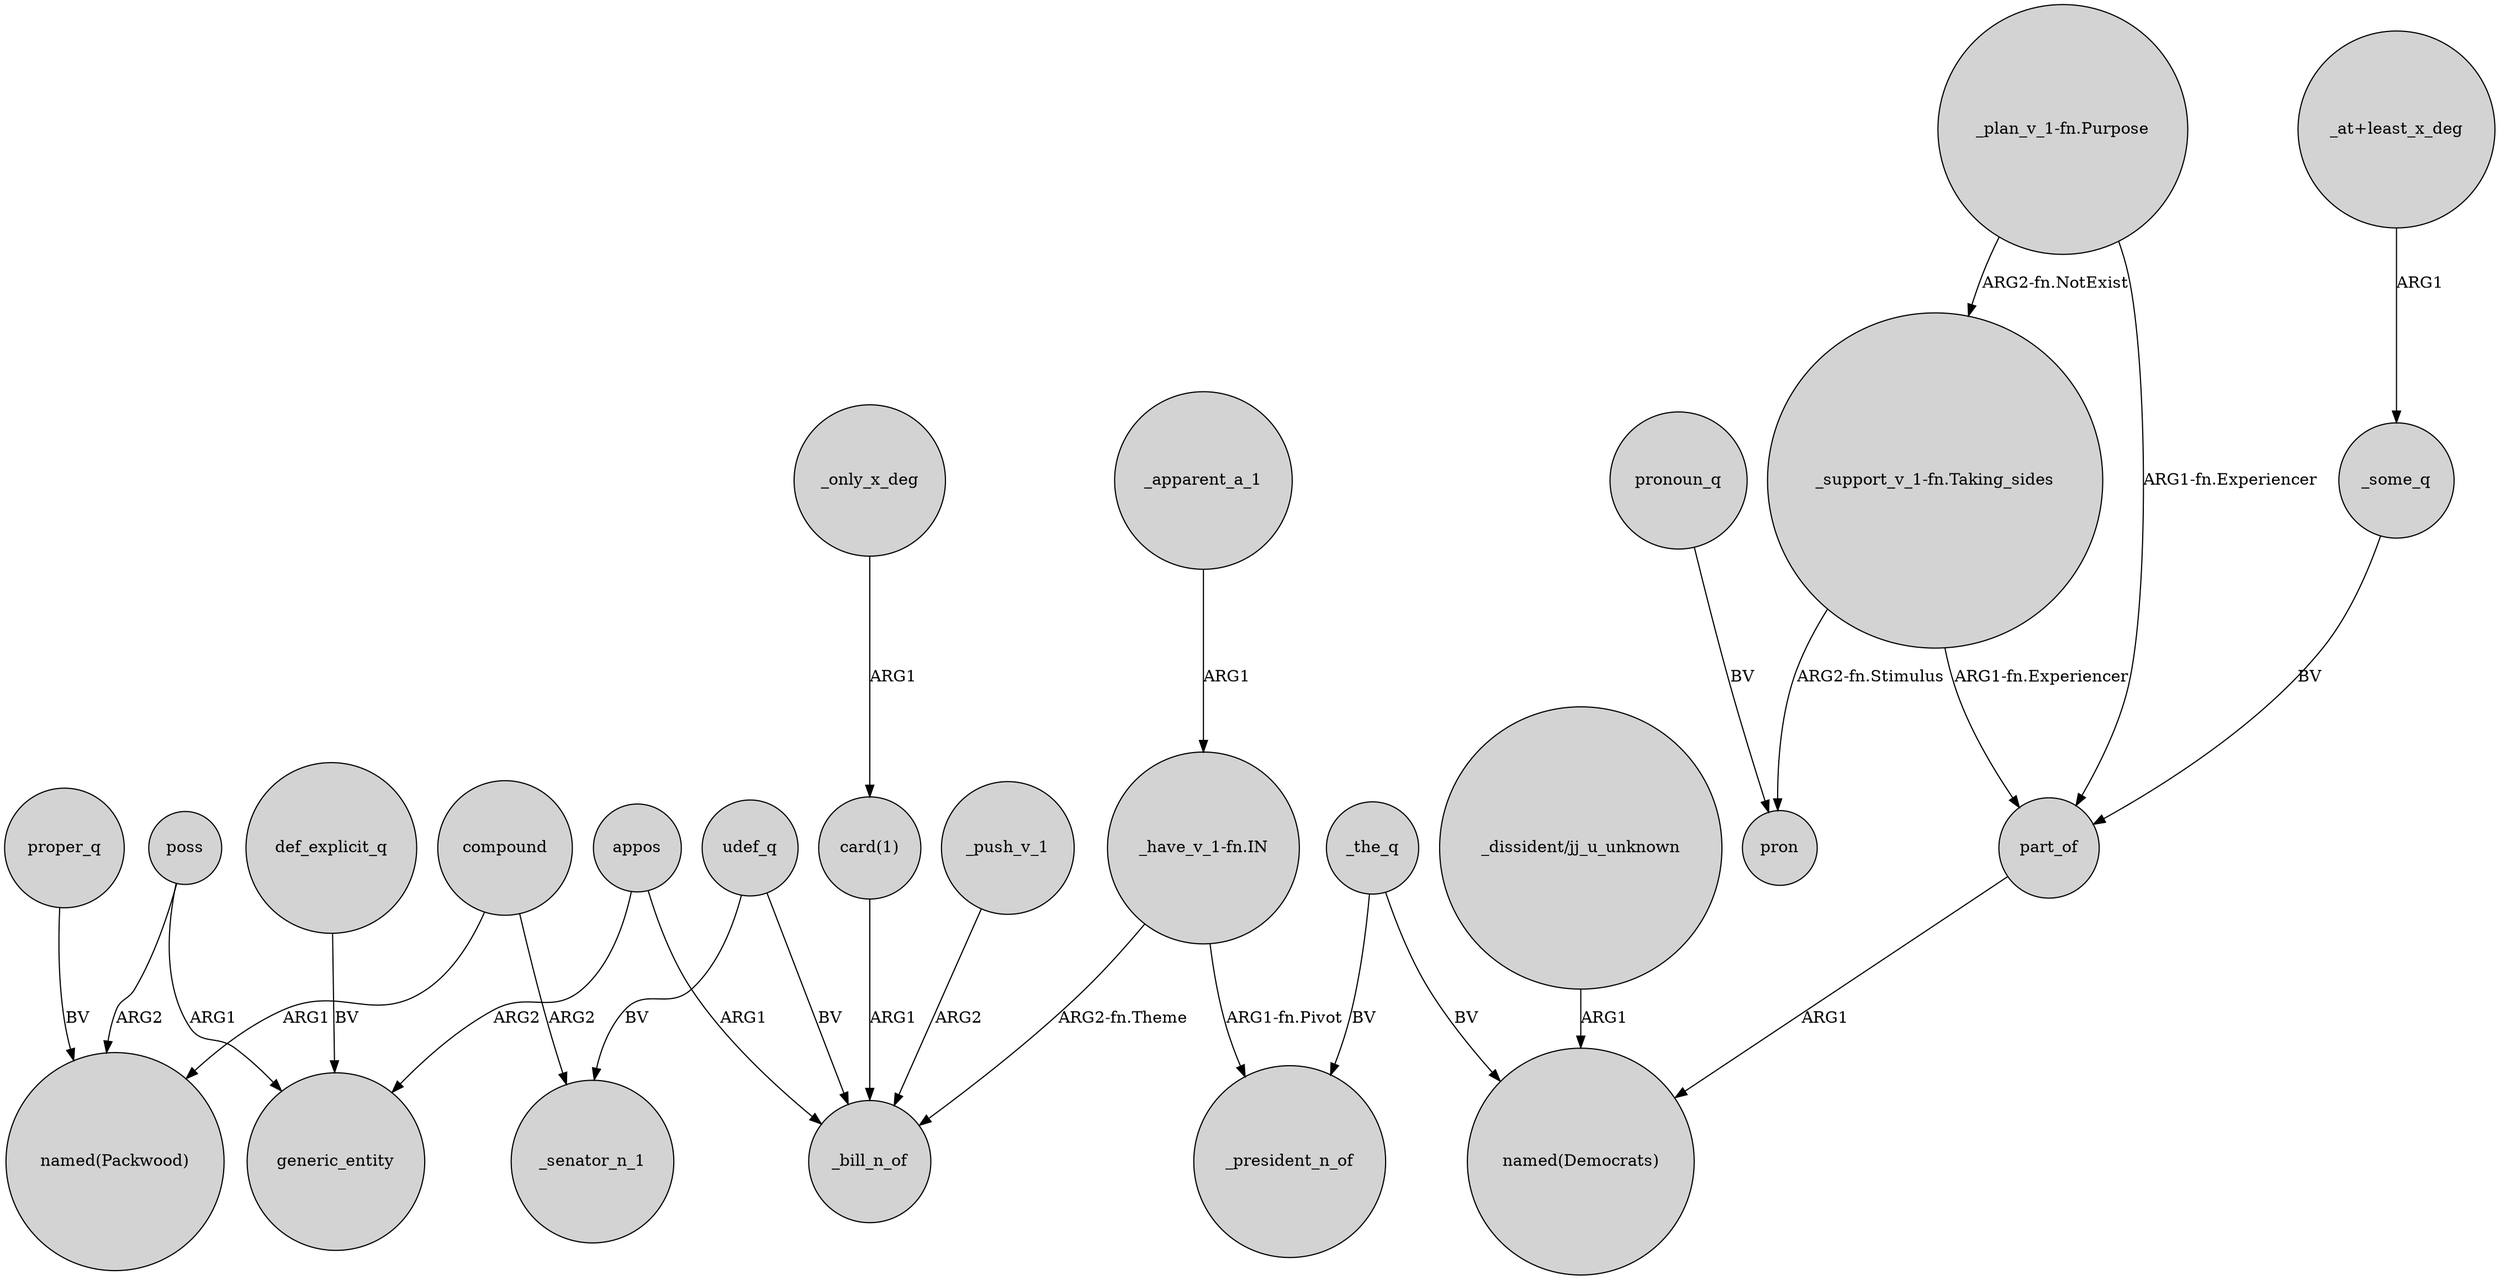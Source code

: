 digraph {
	node [shape=circle style=filled]
	proper_q -> "named(Packwood)" [label=BV]
	udef_q -> _senator_n_1 [label=BV]
	_only_x_deg -> "card(1)" [label=ARG1]
	"_have_v_1-fn.IN" -> _president_n_of [label="ARG1-fn.Pivot"]
	poss -> generic_entity [label=ARG1]
	_apparent_a_1 -> "_have_v_1-fn.IN" [label=ARG1]
	def_explicit_q -> generic_entity [label=BV]
	"_dissident/jj_u_unknown" -> "named(Democrats)" [label=ARG1]
	"_plan_v_1-fn.Purpose" -> "_support_v_1-fn.Taking_sides" [label="ARG2-fn.NotExist"]
	udef_q -> _bill_n_of [label=BV]
	appos -> generic_entity [label=ARG2]
	part_of -> "named(Democrats)" [label=ARG1]
	_some_q -> part_of [label=BV]
	pronoun_q -> pron [label=BV]
	_push_v_1 -> _bill_n_of [label=ARG2]
	"_at+least_x_deg" -> _some_q [label=ARG1]
	compound -> _senator_n_1 [label=ARG2]
	_the_q -> "named(Democrats)" [label=BV]
	_the_q -> _president_n_of [label=BV]
	appos -> _bill_n_of [label=ARG1]
	compound -> "named(Packwood)" [label=ARG1]
	"_plan_v_1-fn.Purpose" -> part_of [label="ARG1-fn.Experiencer"]
	"card(1)" -> _bill_n_of [label=ARG1]
	"_support_v_1-fn.Taking_sides" -> pron [label="ARG2-fn.Stimulus"]
	"_have_v_1-fn.IN" -> _bill_n_of [label="ARG2-fn.Theme"]
	"_support_v_1-fn.Taking_sides" -> part_of [label="ARG1-fn.Experiencer"]
	poss -> "named(Packwood)" [label=ARG2]
}
